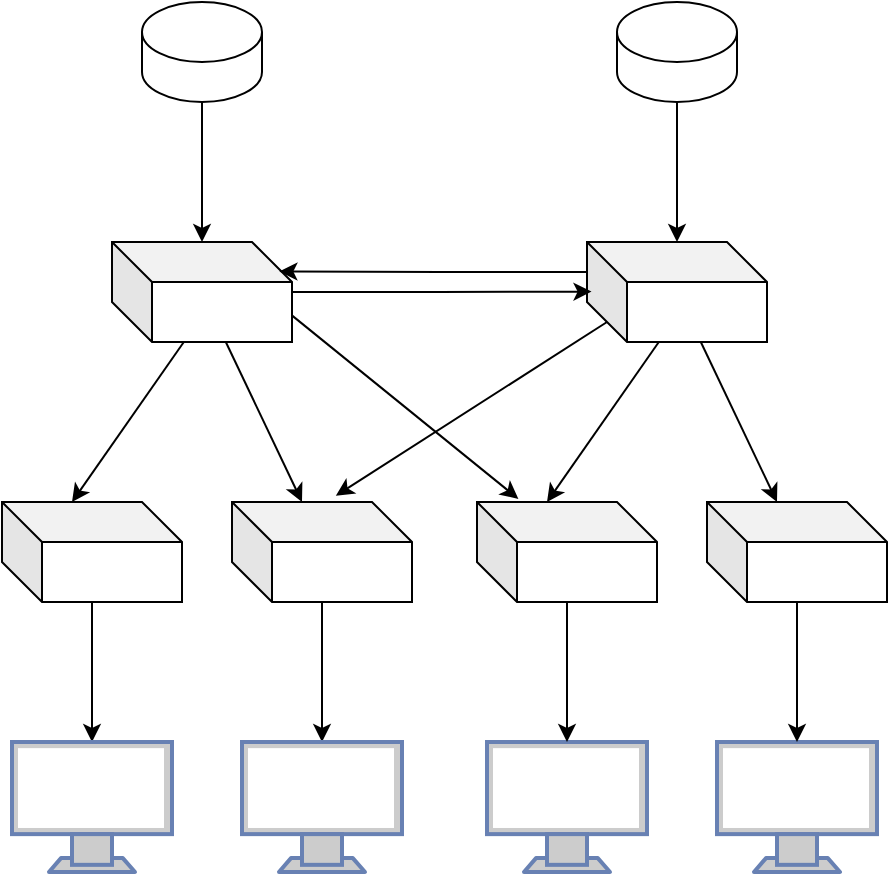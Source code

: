 <mxfile version="24.0.7" type="github">
  <diagram name="Página-1" id="vNj4sjb0fkm9tPx7zj-2">
    <mxGraphModel dx="1310" dy="843" grid="1" gridSize="10" guides="1" tooltips="1" connect="1" arrows="1" fold="1" page="1" pageScale="1" pageWidth="827" pageHeight="1169" math="0" shadow="0">
      <root>
        <mxCell id="0" />
        <mxCell id="1" parent="0" />
        <mxCell id="qyNe_QU3GzyRXudW4q_P-30" value="" style="edgeStyle=orthogonalEdgeStyle;rounded=0;orthogonalLoop=1;jettySize=auto;html=1;" edge="1" parent="1" source="qyNe_QU3GzyRXudW4q_P-1" target="qyNe_QU3GzyRXudW4q_P-3">
          <mxGeometry relative="1" as="geometry" />
        </mxCell>
        <mxCell id="qyNe_QU3GzyRXudW4q_P-1" value="" style="shape=cylinder3;whiteSpace=wrap;html=1;boundedLbl=1;backgroundOutline=1;size=15;" vertex="1" parent="1">
          <mxGeometry x="255" y="210" width="60" height="50" as="geometry" />
        </mxCell>
        <mxCell id="qyNe_QU3GzyRXudW4q_P-31" value="" style="edgeStyle=orthogonalEdgeStyle;rounded=0;orthogonalLoop=1;jettySize=auto;html=1;" edge="1" parent="1" source="qyNe_QU3GzyRXudW4q_P-2" target="qyNe_QU3GzyRXudW4q_P-22">
          <mxGeometry relative="1" as="geometry" />
        </mxCell>
        <mxCell id="qyNe_QU3GzyRXudW4q_P-2" value="" style="shape=cylinder3;whiteSpace=wrap;html=1;boundedLbl=1;backgroundOutline=1;size=15;" vertex="1" parent="1">
          <mxGeometry x="492.5" y="210" width="60" height="50" as="geometry" />
        </mxCell>
        <mxCell id="qyNe_QU3GzyRXudW4q_P-14" value="" style="rounded=0;orthogonalLoop=1;jettySize=auto;html=1;exitX=0.4;exitY=0.997;exitDx=0;exitDy=0;exitPerimeter=0;entryX=0;entryY=0;entryDx=35;entryDy=0;entryPerimeter=0;" edge="1" parent="1" source="qyNe_QU3GzyRXudW4q_P-3" target="qyNe_QU3GzyRXudW4q_P-6">
          <mxGeometry relative="1" as="geometry" />
        </mxCell>
        <mxCell id="qyNe_QU3GzyRXudW4q_P-3" value="" style="shape=cube;whiteSpace=wrap;html=1;boundedLbl=1;backgroundOutline=1;darkOpacity=0.05;darkOpacity2=0.1;" vertex="1" parent="1">
          <mxGeometry x="240" y="330" width="90" height="50" as="geometry" />
        </mxCell>
        <mxCell id="qyNe_QU3GzyRXudW4q_P-27" value="" style="edgeStyle=orthogonalEdgeStyle;rounded=0;orthogonalLoop=1;jettySize=auto;html=1;" edge="1" parent="1" source="qyNe_QU3GzyRXudW4q_P-5" target="qyNe_QU3GzyRXudW4q_P-11">
          <mxGeometry relative="1" as="geometry" />
        </mxCell>
        <mxCell id="qyNe_QU3GzyRXudW4q_P-5" value="" style="shape=cube;whiteSpace=wrap;html=1;boundedLbl=1;backgroundOutline=1;darkOpacity=0.05;darkOpacity2=0.1;" vertex="1" parent="1">
          <mxGeometry x="300" y="460" width="90" height="50" as="geometry" />
        </mxCell>
        <mxCell id="qyNe_QU3GzyRXudW4q_P-26" value="" style="edgeStyle=orthogonalEdgeStyle;rounded=0;orthogonalLoop=1;jettySize=auto;html=1;" edge="1" parent="1" source="qyNe_QU3GzyRXudW4q_P-6" target="qyNe_QU3GzyRXudW4q_P-9">
          <mxGeometry relative="1" as="geometry" />
        </mxCell>
        <mxCell id="qyNe_QU3GzyRXudW4q_P-6" value="" style="shape=cube;whiteSpace=wrap;html=1;boundedLbl=1;backgroundOutline=1;darkOpacity=0.05;darkOpacity2=0.1;" vertex="1" parent="1">
          <mxGeometry x="185" y="460" width="90" height="50" as="geometry" />
        </mxCell>
        <mxCell id="qyNe_QU3GzyRXudW4q_P-9" value="" style="fontColor=#0066CC;verticalAlign=top;verticalLabelPosition=bottom;labelPosition=center;align=center;html=1;outlineConnect=0;fillColor=#CCCCCC;strokeColor=#6881B3;gradientColor=none;gradientDirection=north;strokeWidth=2;shape=mxgraph.networks.monitor;" vertex="1" parent="1">
          <mxGeometry x="190" y="580" width="80" height="65" as="geometry" />
        </mxCell>
        <mxCell id="qyNe_QU3GzyRXudW4q_P-11" value="" style="fontColor=#0066CC;verticalAlign=top;verticalLabelPosition=bottom;labelPosition=center;align=center;html=1;outlineConnect=0;fillColor=#CCCCCC;strokeColor=#6881B3;gradientColor=none;gradientDirection=north;strokeWidth=2;shape=mxgraph.networks.monitor;" vertex="1" parent="1">
          <mxGeometry x="305" y="580" width="80" height="65" as="geometry" />
        </mxCell>
        <mxCell id="qyNe_QU3GzyRXudW4q_P-12" value="" style="fontColor=#0066CC;verticalAlign=top;verticalLabelPosition=bottom;labelPosition=center;align=center;html=1;outlineConnect=0;fillColor=#CCCCCC;strokeColor=#6881B3;gradientColor=none;gradientDirection=north;strokeWidth=2;shape=mxgraph.networks.monitor;" vertex="1" parent="1">
          <mxGeometry x="427.5" y="580" width="80" height="65" as="geometry" />
        </mxCell>
        <mxCell id="qyNe_QU3GzyRXudW4q_P-13" value="" style="fontColor=#0066CC;verticalAlign=top;verticalLabelPosition=bottom;labelPosition=center;align=center;html=1;outlineConnect=0;fillColor=#CCCCCC;strokeColor=#6881B3;gradientColor=none;gradientDirection=north;strokeWidth=2;shape=mxgraph.networks.monitor;" vertex="1" parent="1">
          <mxGeometry x="542.5" y="580" width="80" height="65" as="geometry" />
        </mxCell>
        <mxCell id="qyNe_QU3GzyRXudW4q_P-15" style="rounded=0;orthogonalLoop=1;jettySize=auto;html=1;entryX=0;entryY=0;entryDx=35;entryDy=0;entryPerimeter=0;" edge="1" parent="1" source="qyNe_QU3GzyRXudW4q_P-3" target="qyNe_QU3GzyRXudW4q_P-5">
          <mxGeometry relative="1" as="geometry" />
        </mxCell>
        <mxCell id="qyNe_QU3GzyRXudW4q_P-21" value="" style="rounded=0;orthogonalLoop=1;jettySize=auto;html=1;exitX=0.4;exitY=0.997;exitDx=0;exitDy=0;exitPerimeter=0;entryX=0;entryY=0;entryDx=35;entryDy=0;entryPerimeter=0;" edge="1" source="qyNe_QU3GzyRXudW4q_P-22" target="qyNe_QU3GzyRXudW4q_P-24" parent="1">
          <mxGeometry relative="1" as="geometry" />
        </mxCell>
        <mxCell id="qyNe_QU3GzyRXudW4q_P-22" value="" style="shape=cube;whiteSpace=wrap;html=1;boundedLbl=1;backgroundOutline=1;darkOpacity=0.05;darkOpacity2=0.1;" vertex="1" parent="1">
          <mxGeometry x="477.5" y="330" width="90" height="50" as="geometry" />
        </mxCell>
        <mxCell id="qyNe_QU3GzyRXudW4q_P-29" value="" style="edgeStyle=orthogonalEdgeStyle;rounded=0;orthogonalLoop=1;jettySize=auto;html=1;" edge="1" parent="1" source="qyNe_QU3GzyRXudW4q_P-23" target="qyNe_QU3GzyRXudW4q_P-13">
          <mxGeometry relative="1" as="geometry" />
        </mxCell>
        <mxCell id="qyNe_QU3GzyRXudW4q_P-23" value="" style="shape=cube;whiteSpace=wrap;html=1;boundedLbl=1;backgroundOutline=1;darkOpacity=0.05;darkOpacity2=0.1;" vertex="1" parent="1">
          <mxGeometry x="537.5" y="460" width="90" height="50" as="geometry" />
        </mxCell>
        <mxCell id="qyNe_QU3GzyRXudW4q_P-28" value="" style="edgeStyle=orthogonalEdgeStyle;rounded=0;orthogonalLoop=1;jettySize=auto;html=1;" edge="1" parent="1" source="qyNe_QU3GzyRXudW4q_P-24" target="qyNe_QU3GzyRXudW4q_P-12">
          <mxGeometry relative="1" as="geometry" />
        </mxCell>
        <mxCell id="qyNe_QU3GzyRXudW4q_P-24" value="" style="shape=cube;whiteSpace=wrap;html=1;boundedLbl=1;backgroundOutline=1;darkOpacity=0.05;darkOpacity2=0.1;" vertex="1" parent="1">
          <mxGeometry x="422.5" y="460" width="90" height="50" as="geometry" />
        </mxCell>
        <mxCell id="qyNe_QU3GzyRXudW4q_P-25" style="rounded=0;orthogonalLoop=1;jettySize=auto;html=1;entryX=0;entryY=0;entryDx=35;entryDy=0;entryPerimeter=0;" edge="1" source="qyNe_QU3GzyRXudW4q_P-22" target="qyNe_QU3GzyRXudW4q_P-23" parent="1">
          <mxGeometry relative="1" as="geometry" />
        </mxCell>
        <mxCell id="qyNe_QU3GzyRXudW4q_P-32" style="rounded=0;orthogonalLoop=1;jettySize=auto;html=1;entryX=0.23;entryY=-0.031;entryDx=0;entryDy=0;entryPerimeter=0;exitX=1.001;exitY=0.736;exitDx=0;exitDy=0;exitPerimeter=0;" edge="1" parent="1" source="qyNe_QU3GzyRXudW4q_P-3" target="qyNe_QU3GzyRXudW4q_P-24">
          <mxGeometry relative="1" as="geometry" />
        </mxCell>
        <mxCell id="qyNe_QU3GzyRXudW4q_P-33" style="rounded=0;orthogonalLoop=1;jettySize=auto;html=1;entryX=0.577;entryY=-0.062;entryDx=0;entryDy=0;entryPerimeter=0;exitX=0;exitY=0;exitDx=10;exitDy=40;exitPerimeter=0;" edge="1" parent="1" source="qyNe_QU3GzyRXudW4q_P-22" target="qyNe_QU3GzyRXudW4q_P-5">
          <mxGeometry relative="1" as="geometry" />
        </mxCell>
        <mxCell id="qyNe_QU3GzyRXudW4q_P-34" style="edgeStyle=orthogonalEdgeStyle;rounded=0;orthogonalLoop=1;jettySize=auto;html=1;entryX=0.025;entryY=0.496;entryDx=0;entryDy=0;entryPerimeter=0;" edge="1" parent="1" source="qyNe_QU3GzyRXudW4q_P-3" target="qyNe_QU3GzyRXudW4q_P-22">
          <mxGeometry relative="1" as="geometry" />
        </mxCell>
        <mxCell id="qyNe_QU3GzyRXudW4q_P-35" style="edgeStyle=orthogonalEdgeStyle;rounded=0;orthogonalLoop=1;jettySize=auto;html=1;exitX=0;exitY=0;exitDx=0;exitDy=15;exitPerimeter=0;entryX=0.93;entryY=0.294;entryDx=0;entryDy=0;entryPerimeter=0;" edge="1" parent="1" source="qyNe_QU3GzyRXudW4q_P-22" target="qyNe_QU3GzyRXudW4q_P-3">
          <mxGeometry relative="1" as="geometry" />
        </mxCell>
      </root>
    </mxGraphModel>
  </diagram>
</mxfile>
